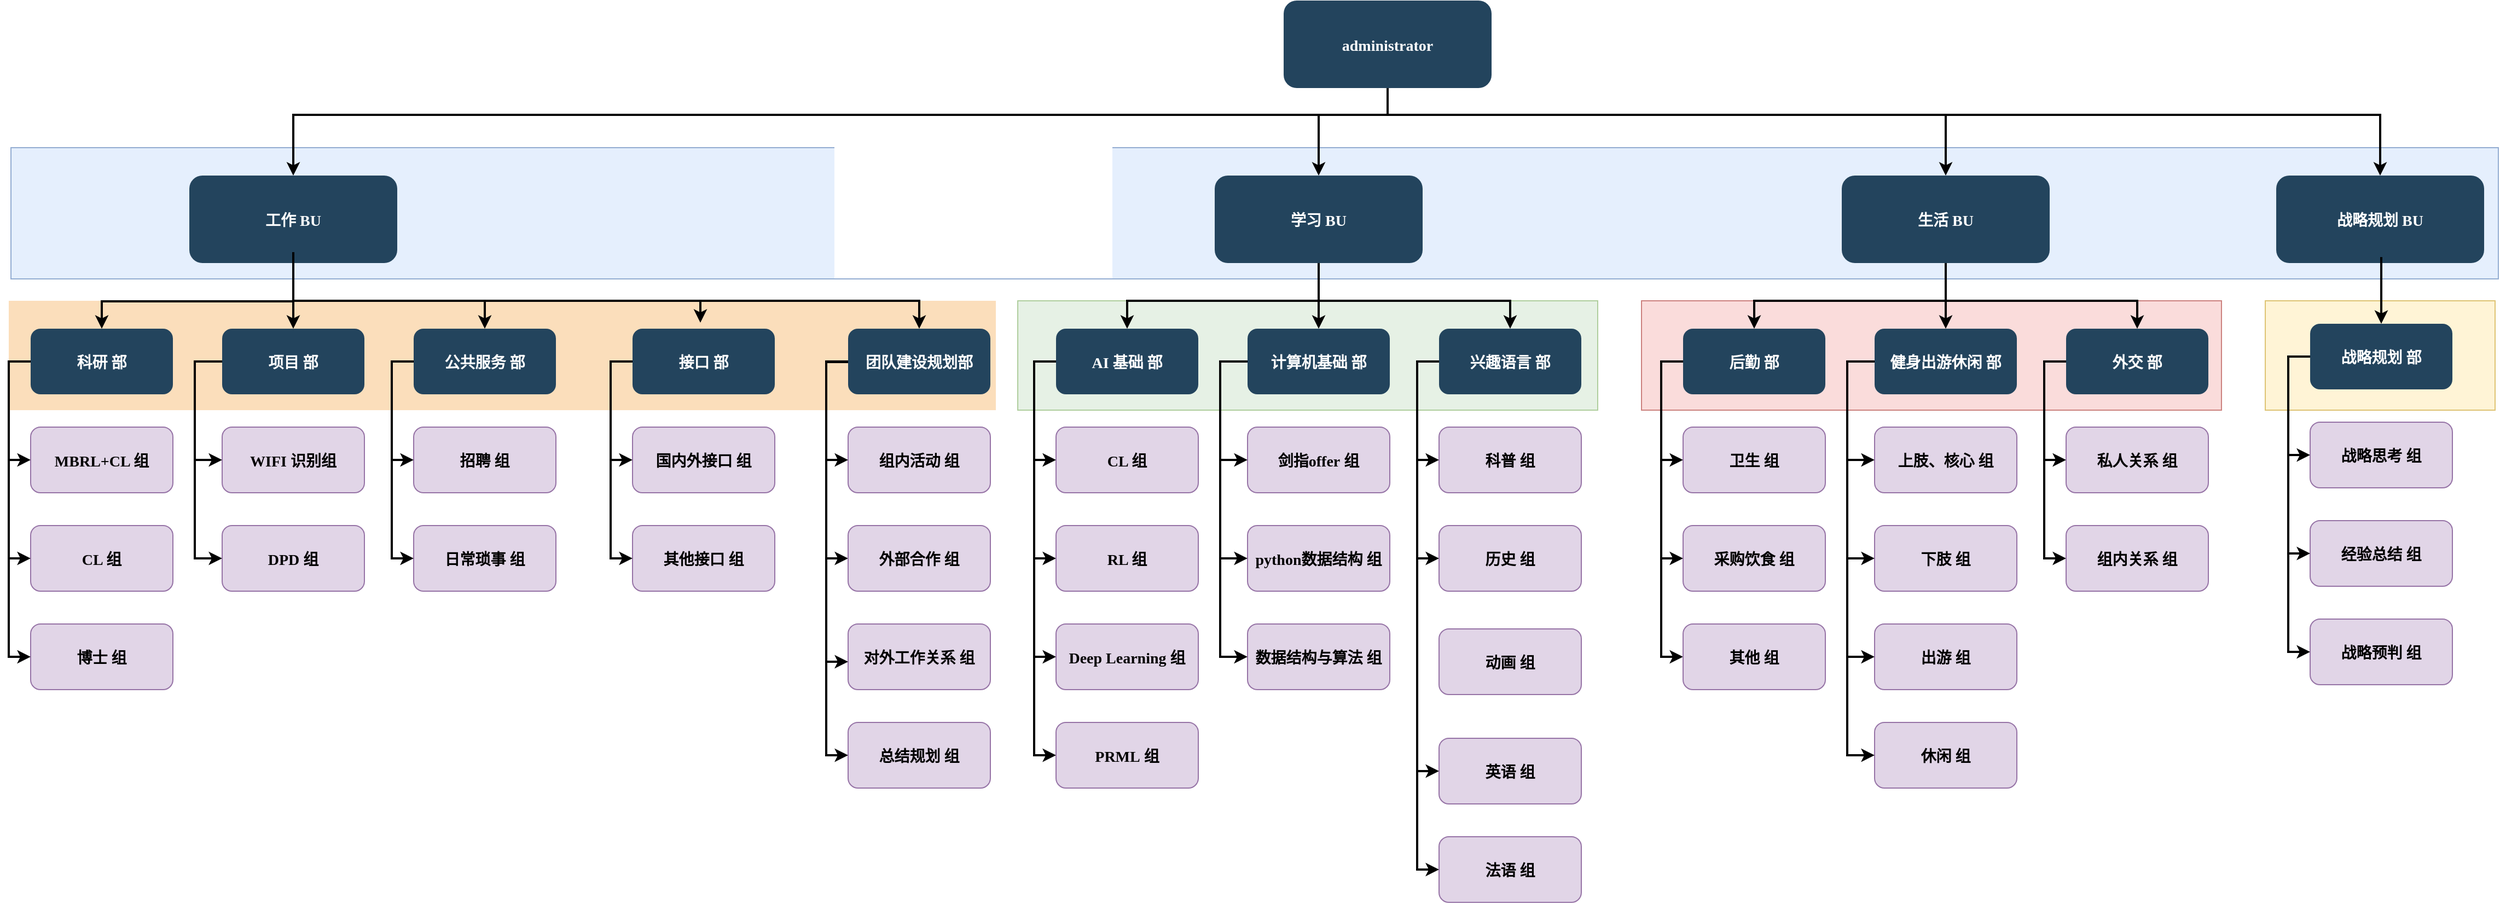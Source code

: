 <mxfile version="15.7.0" type="github">
  <diagram name="Page-1" id="2c0d36ab-eaac-3732-788b-9136903baeff">
    <mxGraphModel dx="1186" dy="527" grid="1" gridSize="10" guides="1" tooltips="1" connect="1" arrows="1" fold="1" page="1" pageScale="1.5" pageWidth="827" pageHeight="583" background="none" math="0" shadow="0">
      <root>
        <mxCell id="0" />
        <mxCell id="1" parent="0" />
        <mxCell id="0I2DTBCZ9cE8GuujWthC-199" value="" style="fillColor=#fff2cc;strokeColor=#d6b656;opacity=80;" parent="1" vertex="1">
          <mxGeometry x="2167" y="460" width="210" height="100" as="geometry" />
        </mxCell>
        <mxCell id="0I2DTBCZ9cE8GuujWthC-189" value="" style="fillColor=#f8cecc;strokeColor=#b85450;opacity=70;" parent="1" vertex="1">
          <mxGeometry x="1597" y="460" width="530" height="100" as="geometry" />
        </mxCell>
        <mxCell id="0I2DTBCZ9cE8GuujWthC-188" value="" style="fillColor=#d5e8d4;strokeColor=#82b366;opacity=60;" parent="1" vertex="1">
          <mxGeometry x="1027" y="460" width="530" height="100" as="geometry" />
        </mxCell>
        <mxCell id="0I2DTBCZ9cE8GuujWthC-185" value="" style="fillColor=#dae8fc;strokeColor=#6c8ebf;opacity=70;" parent="1" vertex="1">
          <mxGeometry x="107" y="320" width="2273" height="120" as="geometry" />
        </mxCell>
        <mxCell id="121" value="" style="fillColor=#F2931E;strokeColor=none;opacity=30;" parent="1" vertex="1">
          <mxGeometry x="105" y="460" width="902" height="100" as="geometry" />
        </mxCell>
        <mxCell id="2" value="administrator" style="rounded=1;fillColor=#23445D;gradientColor=none;strokeColor=none;fontColor=#FFFFFF;fontStyle=1;fontFamily=Tahoma;fontSize=14" parent="1" vertex="1">
          <mxGeometry x="1270" y="185.5" width="190" height="80" as="geometry" />
        </mxCell>
        <mxCell id="4" value="生活 BU" style="rounded=1;fillColor=#23445D;gradientColor=none;strokeColor=none;fontColor=#FFFFFF;fontStyle=1;fontFamily=Tahoma;fontSize=14" parent="1" vertex="1">
          <mxGeometry x="1780.0" y="345.5" width="190" height="80" as="geometry" />
        </mxCell>
        <mxCell id="9" value="" style="edgeStyle=elbowEdgeStyle;elbow=vertical;strokeWidth=2;rounded=0" parent="1" target="4" edge="1">
          <mxGeometry x="432" y="215.5" width="100" height="100" as="geometry">
            <mxPoint x="1365" y="270" as="sourcePoint" />
            <mxPoint x="532" y="215.5" as="targetPoint" />
            <Array as="points">
              <mxPoint x="1620" y="290" />
            </Array>
          </mxGeometry>
        </mxCell>
        <mxCell id="12" value="学习 BU" style="rounded=1;fillColor=#23445D;gradientColor=none;strokeColor=none;fontColor=#FFFFFF;fontStyle=1;fontFamily=Tahoma;fontSize=14" parent="1" vertex="1">
          <mxGeometry x="1207" y="345.5" width="190" height="80" as="geometry" />
        </mxCell>
        <mxCell id="13" value="工作 BU" style="rounded=1;fillColor=#23445D;gradientColor=none;strokeColor=none;fontColor=#FFFFFF;fontStyle=1;fontFamily=Tahoma;fontSize=14" parent="1" vertex="1">
          <mxGeometry x="270" y="345.5" width="190" height="80" as="geometry" />
        </mxCell>
        <mxCell id="25" value="AI 基础 部" style="rounded=1;fillColor=#23445D;gradientColor=none;strokeColor=none;fontColor=#FFFFFF;fontStyle=1;fontFamily=Tahoma;fontSize=14" parent="1" vertex="1">
          <mxGeometry x="1062" y="485.5" width="130" height="60" as="geometry" />
        </mxCell>
        <mxCell id="26" value="CL 组" style="rounded=1;fillColor=#e1d5e7;strokeColor=#9673a6;fontStyle=1;fontFamily=Tahoma;fontSize=14" parent="1" vertex="1">
          <mxGeometry x="1062" y="575.5" width="130" height="60" as="geometry" />
        </mxCell>
        <mxCell id="27" value="RL 组" style="rounded=1;fillColor=#e1d5e7;strokeColor=#9673a6;fontStyle=1;fontFamily=Tahoma;fontSize=14" parent="1" vertex="1">
          <mxGeometry x="1062" y="665.5" width="130" height="60" as="geometry" />
        </mxCell>
        <mxCell id="28" value="Deep Learning 组" style="rounded=1;fillColor=#e1d5e7;strokeColor=#9673a6;fontStyle=1;fontFamily=Tahoma;fontSize=14" parent="1" vertex="1">
          <mxGeometry x="1062" y="755.5" width="130" height="60" as="geometry" />
        </mxCell>
        <mxCell id="29" value="计算机基础 部" style="rounded=1;fillColor=#23445D;gradientColor=none;strokeColor=none;fontColor=#FFFFFF;fontStyle=1;fontFamily=Tahoma;fontSize=14" parent="1" vertex="1">
          <mxGeometry x="1237" y="485.5" width="130" height="60" as="geometry" />
        </mxCell>
        <mxCell id="30" value="剑指offer 组" style="rounded=1;fillColor=#e1d5e7;strokeColor=#9673a6;fontStyle=1;fontFamily=Tahoma;fontSize=14" parent="1" vertex="1">
          <mxGeometry x="1237" y="575.5" width="130" height="60" as="geometry" />
        </mxCell>
        <mxCell id="31" value="python数据结构 组" style="rounded=1;fillColor=#e1d5e7;strokeColor=#9673a6;fontStyle=1;fontFamily=Tahoma;fontSize=14" parent="1" vertex="1">
          <mxGeometry x="1237" y="665.5" width="130" height="60" as="geometry" />
        </mxCell>
        <mxCell id="32" value="数据结构与算法 组" style="rounded=1;fillColor=#e1d5e7;strokeColor=#9673a6;fontStyle=1;fontFamily=Tahoma;fontSize=14" parent="1" vertex="1">
          <mxGeometry x="1237" y="755.5" width="130" height="60" as="geometry" />
        </mxCell>
        <mxCell id="33" value="兴趣语言 部" style="rounded=1;fillColor=#23445D;gradientColor=none;strokeColor=none;fontColor=#FFFFFF;fontStyle=1;fontFamily=Tahoma;fontSize=14" parent="1" vertex="1">
          <mxGeometry x="1412" y="485.5" width="130" height="60" as="geometry" />
        </mxCell>
        <mxCell id="34" value="科普 组" style="rounded=1;fillColor=#e1d5e7;strokeColor=#9673a6;fontStyle=1;fontFamily=Tahoma;fontSize=14" parent="1" vertex="1">
          <mxGeometry x="1412" y="575.5" width="130" height="60" as="geometry" />
        </mxCell>
        <mxCell id="35" value="历史 组" style="rounded=1;fillColor=#e1d5e7;strokeColor=#9673a6;fontStyle=1;fontFamily=Tahoma;fontSize=14" parent="1" vertex="1">
          <mxGeometry x="1412" y="665.5" width="130" height="60" as="geometry" />
        </mxCell>
        <mxCell id="36" value="英语 组" style="rounded=1;fillColor=#e1d5e7;strokeColor=#9673a6;fontStyle=1;fontFamily=Tahoma;fontSize=14" parent="1" vertex="1">
          <mxGeometry x="1412" y="860" width="130" height="60" as="geometry" />
        </mxCell>
        <mxCell id="37" value="法语 组" style="rounded=1;fillColor=#e1d5e7;strokeColor=#9673a6;fontStyle=1;fontFamily=Tahoma;fontSize=14" parent="1" vertex="1">
          <mxGeometry x="1412" y="950" width="130" height="60" as="geometry" />
        </mxCell>
        <mxCell id="44" value="后勤 部" style="rounded=1;fillColor=#23445D;gradientColor=none;strokeColor=none;fontColor=#FFFFFF;fontStyle=1;fontFamily=Tahoma;fontSize=14" parent="1" vertex="1">
          <mxGeometry x="1635" y="485.5" width="130" height="60" as="geometry" />
        </mxCell>
        <mxCell id="45" value="卫生 组" style="rounded=1;fillColor=#e1d5e7;strokeColor=#9673a6;fontStyle=1;fontFamily=Tahoma;fontSize=14" parent="1" vertex="1">
          <mxGeometry x="1635" y="575.5" width="130" height="60" as="geometry" />
        </mxCell>
        <mxCell id="46" value="采购饮食 组" style="rounded=1;fillColor=#e1d5e7;strokeColor=#9673a6;fontStyle=1;fontFamily=Tahoma;fontSize=14" parent="1" vertex="1">
          <mxGeometry x="1635" y="665.5" width="130" height="60" as="geometry" />
        </mxCell>
        <mxCell id="48" value="健身出游休闲 部" style="rounded=1;fillColor=#23445D;gradientColor=none;strokeColor=none;fontColor=#FFFFFF;fontStyle=1;fontFamily=Tahoma;fontSize=14" parent="1" vertex="1">
          <mxGeometry x="1810" y="485.5" width="130" height="60" as="geometry" />
        </mxCell>
        <mxCell id="49" value="上肢、核心 组" style="rounded=1;fillColor=#e1d5e7;strokeColor=#9673a6;fontStyle=1;fontFamily=Tahoma;fontSize=14" parent="1" vertex="1">
          <mxGeometry x="1810" y="575.5" width="130" height="60" as="geometry" />
        </mxCell>
        <mxCell id="50" value="下肢 组" style="rounded=1;fillColor=#e1d5e7;strokeColor=#9673a6;fontStyle=1;fontFamily=Tahoma;fontSize=14" parent="1" vertex="1">
          <mxGeometry x="1810" y="665.5" width="130" height="60" as="geometry" />
        </mxCell>
        <mxCell id="51" value="出游 组" style="rounded=1;fillColor=#e1d5e7;strokeColor=#9673a6;fontStyle=1;fontFamily=Tahoma;fontSize=14" parent="1" vertex="1">
          <mxGeometry x="1810" y="755.5" width="130" height="60" as="geometry" />
        </mxCell>
        <mxCell id="52" value="外交 部" style="rounded=1;fillColor=#23445D;gradientColor=none;strokeColor=none;fontColor=#FFFFFF;fontStyle=1;fontFamily=Tahoma;fontSize=14" parent="1" vertex="1">
          <mxGeometry x="1985" y="485.5" width="130" height="60" as="geometry" />
        </mxCell>
        <mxCell id="53" value="私人关系 组" style="rounded=1;fillColor=#e1d5e7;strokeColor=#9673a6;fontStyle=1;fontFamily=Tahoma;fontSize=14" parent="1" vertex="1">
          <mxGeometry x="1985" y="575.5" width="130" height="60" as="geometry" />
        </mxCell>
        <mxCell id="54" value="组内关系 组" style="rounded=1;fillColor=#e1d5e7;strokeColor=#9673a6;fontStyle=1;fontFamily=Tahoma;fontSize=14" parent="1" vertex="1">
          <mxGeometry x="1985" y="665.5" width="130" height="60" as="geometry" />
        </mxCell>
        <mxCell id="59" value="" style="edgeStyle=elbowEdgeStyle;elbow=vertical;strokeWidth=2;rounded=0;entryX=0.5;entryY=0;entryDx=0;entryDy=0;" parent="1" target="12" edge="1">
          <mxGeometry x="442" y="225.5" width="100" height="100" as="geometry">
            <mxPoint x="1365" y="270" as="sourcePoint" />
            <mxPoint x="1562.0" y="345.5" as="targetPoint" />
            <Array as="points">
              <mxPoint x="1330" y="290" />
            </Array>
          </mxGeometry>
        </mxCell>
        <mxCell id="61" value="" style="edgeStyle=elbowEdgeStyle;elbow=vertical;strokeWidth=2;rounded=0" parent="1" source="2" target="13" edge="1">
          <mxGeometry x="72" y="135.5" width="100" height="100" as="geometry">
            <mxPoint x="72" y="235.5" as="sourcePoint" />
            <mxPoint x="172" y="135.5" as="targetPoint" />
            <Array as="points">
              <mxPoint x="860" y="290" />
            </Array>
          </mxGeometry>
        </mxCell>
        <mxCell id="70" value="" style="edgeStyle=elbowEdgeStyle;elbow=horizontal;strokeWidth=2;rounded=0" parent="1" source="25" target="26" edge="1">
          <mxGeometry x="622" y="165.5" width="100" height="100" as="geometry">
            <mxPoint x="622" y="265.5" as="sourcePoint" />
            <mxPoint x="722" y="165.5" as="targetPoint" />
            <Array as="points">
              <mxPoint x="1042" y="565.5" />
            </Array>
          </mxGeometry>
        </mxCell>
        <mxCell id="71" value="" style="edgeStyle=elbowEdgeStyle;elbow=horizontal;strokeWidth=2;rounded=0" parent="1" source="25" target="27" edge="1">
          <mxGeometry x="622" y="165.5" width="100" height="100" as="geometry">
            <mxPoint x="622" y="265.5" as="sourcePoint" />
            <mxPoint x="722" y="165.5" as="targetPoint" />
            <Array as="points">
              <mxPoint x="1042" y="605.5" />
            </Array>
          </mxGeometry>
        </mxCell>
        <mxCell id="72" value="" style="edgeStyle=elbowEdgeStyle;elbow=horizontal;strokeWidth=2;rounded=0" parent="1" source="25" target="28" edge="1">
          <mxGeometry x="622" y="165.5" width="100" height="100" as="geometry">
            <mxPoint x="622" y="265.5" as="sourcePoint" />
            <mxPoint x="722" y="165.5" as="targetPoint" />
            <Array as="points">
              <mxPoint x="1042" y="645.5" />
            </Array>
          </mxGeometry>
        </mxCell>
        <mxCell id="73" value="" style="edgeStyle=elbowEdgeStyle;elbow=horizontal;strokeWidth=2;rounded=0" parent="1" source="29" target="30" edge="1">
          <mxGeometry x="622" y="165.5" width="100" height="100" as="geometry">
            <mxPoint x="622" y="265.5" as="sourcePoint" />
            <mxPoint x="722" y="165.5" as="targetPoint" />
            <Array as="points">
              <mxPoint x="1212" y="565.5" />
            </Array>
          </mxGeometry>
        </mxCell>
        <mxCell id="74" value="" style="edgeStyle=elbowEdgeStyle;elbow=horizontal;strokeWidth=2;rounded=0" parent="1" source="29" target="31" edge="1">
          <mxGeometry x="622" y="165.5" width="100" height="100" as="geometry">
            <mxPoint x="622" y="265.5" as="sourcePoint" />
            <mxPoint x="722" y="165.5" as="targetPoint" />
            <Array as="points">
              <mxPoint x="1212" y="605.5" />
            </Array>
          </mxGeometry>
        </mxCell>
        <mxCell id="75" value="" style="edgeStyle=elbowEdgeStyle;elbow=horizontal;strokeWidth=2;rounded=0" parent="1" source="29" target="32" edge="1">
          <mxGeometry x="622" y="165.5" width="100" height="100" as="geometry">
            <mxPoint x="622" y="265.5" as="sourcePoint" />
            <mxPoint x="722" y="165.5" as="targetPoint" />
            <Array as="points">
              <mxPoint x="1212" y="645.5" />
            </Array>
          </mxGeometry>
        </mxCell>
        <mxCell id="76" value="" style="edgeStyle=elbowEdgeStyle;elbow=horizontal;strokeWidth=2;rounded=0" parent="1" source="33" target="34" edge="1">
          <mxGeometry x="622" y="165.5" width="100" height="100" as="geometry">
            <mxPoint x="622" y="265.5" as="sourcePoint" />
            <mxPoint x="722" y="165.5" as="targetPoint" />
            <Array as="points">
              <mxPoint x="1392" y="565.5" />
            </Array>
          </mxGeometry>
        </mxCell>
        <mxCell id="77" value="" style="edgeStyle=elbowEdgeStyle;elbow=horizontal;strokeWidth=2;rounded=0" parent="1" source="33" target="35" edge="1">
          <mxGeometry x="622" y="165.5" width="100" height="100" as="geometry">
            <mxPoint x="622" y="265.5" as="sourcePoint" />
            <mxPoint x="722" y="165.5" as="targetPoint" />
            <Array as="points">
              <mxPoint x="1392" y="605.5" />
            </Array>
          </mxGeometry>
        </mxCell>
        <mxCell id="78" value="" style="edgeStyle=elbowEdgeStyle;elbow=horizontal;strokeWidth=2;rounded=0" parent="1" source="33" target="36" edge="1">
          <mxGeometry x="622" y="165.5" width="100" height="100" as="geometry">
            <mxPoint x="622" y="265.5" as="sourcePoint" />
            <mxPoint x="722" y="165.5" as="targetPoint" />
            <Array as="points">
              <mxPoint x="1392" y="655.5" />
            </Array>
          </mxGeometry>
        </mxCell>
        <mxCell id="79" value="" style="edgeStyle=elbowEdgeStyle;elbow=horizontal;strokeWidth=2;rounded=0" parent="1" source="33" target="37" edge="1">
          <mxGeometry x="622" y="165.5" width="100" height="100" as="geometry">
            <mxPoint x="622" y="265.5" as="sourcePoint" />
            <mxPoint x="722" y="165.5" as="targetPoint" />
            <Array as="points">
              <mxPoint x="1392" y="695.5" />
            </Array>
          </mxGeometry>
        </mxCell>
        <mxCell id="84" value="" style="edgeStyle=elbowEdgeStyle;elbow=horizontal;strokeWidth=2;rounded=0;entryX=0;entryY=0.5;entryDx=0;entryDy=0;" parent="1" source="44" target="45" edge="1">
          <mxGeometry x="395" y="165.5" width="100" height="100" as="geometry">
            <mxPoint x="395" y="265.5" as="sourcePoint" />
            <mxPoint x="495" y="165.5" as="targetPoint" />
            <Array as="points">
              <mxPoint x="1615" y="575.5" />
            </Array>
          </mxGeometry>
        </mxCell>
        <mxCell id="85" value="" style="edgeStyle=elbowEdgeStyle;elbow=horizontal;strokeWidth=2;rounded=0" parent="1" source="44" target="46" edge="1">
          <mxGeometry x="395" y="165.5" width="100" height="100" as="geometry">
            <mxPoint x="395" y="265.5" as="sourcePoint" />
            <mxPoint x="495" y="165.5" as="targetPoint" />
            <Array as="points">
              <mxPoint x="1615" y="605.5" />
            </Array>
          </mxGeometry>
        </mxCell>
        <mxCell id="86" value="" style="edgeStyle=elbowEdgeStyle;elbow=horizontal;strokeWidth=2;rounded=0" parent="1" source="44" edge="1">
          <mxGeometry x="395" y="165.5" width="100" height="100" as="geometry">
            <mxPoint x="395" y="265.5" as="sourcePoint" />
            <mxPoint x="1635" y="785.5" as="targetPoint" />
            <Array as="points">
              <mxPoint x="1615" y="655.5" />
            </Array>
          </mxGeometry>
        </mxCell>
        <mxCell id="87" value="" style="edgeStyle=elbowEdgeStyle;elbow=horizontal;strokeWidth=2;rounded=0" parent="1" source="48" target="49" edge="1">
          <mxGeometry x="395" y="165.5" width="100" height="100" as="geometry">
            <mxPoint x="395" y="265.5" as="sourcePoint" />
            <mxPoint x="495" y="165.5" as="targetPoint" />
            <Array as="points">
              <mxPoint x="1785" y="565.5" />
            </Array>
          </mxGeometry>
        </mxCell>
        <mxCell id="88" value="" style="edgeStyle=elbowEdgeStyle;elbow=horizontal;strokeWidth=2;rounded=0" parent="1" source="48" target="50" edge="1">
          <mxGeometry x="395" y="165.5" width="100" height="100" as="geometry">
            <mxPoint x="395" y="265.5" as="sourcePoint" />
            <mxPoint x="495" y="165.5" as="targetPoint" />
            <Array as="points">
              <mxPoint x="1785" y="625.5" />
            </Array>
          </mxGeometry>
        </mxCell>
        <mxCell id="89" value="" style="edgeStyle=elbowEdgeStyle;elbow=horizontal;strokeWidth=2;rounded=0" parent="1" source="48" target="51" edge="1">
          <mxGeometry x="395" y="165.5" width="100" height="100" as="geometry">
            <mxPoint x="395" y="265.5" as="sourcePoint" />
            <mxPoint x="495" y="165.5" as="targetPoint" />
            <Array as="points">
              <mxPoint x="1785" y="655.5" />
            </Array>
          </mxGeometry>
        </mxCell>
        <mxCell id="90" value="" style="edgeStyle=elbowEdgeStyle;elbow=horizontal;strokeWidth=2;rounded=0" parent="1" source="52" target="53" edge="1">
          <mxGeometry x="395" y="165.5" width="100" height="100" as="geometry">
            <mxPoint x="395" y="265.5" as="sourcePoint" />
            <mxPoint x="495" y="165.5" as="targetPoint" />
            <Array as="points">
              <mxPoint x="1965" y="565.5" />
            </Array>
          </mxGeometry>
        </mxCell>
        <mxCell id="91" value="" style="edgeStyle=elbowEdgeStyle;elbow=horizontal;strokeWidth=2;rounded=0" parent="1" source="52" target="54" edge="1">
          <mxGeometry x="395" y="165.5" width="100" height="100" as="geometry">
            <mxPoint x="395" y="265.5" as="sourcePoint" />
            <mxPoint x="495" y="165.5" as="targetPoint" />
            <Array as="points">
              <mxPoint x="1965" y="605.5" />
            </Array>
          </mxGeometry>
        </mxCell>
        <mxCell id="100" value="" style="edgeStyle=elbowEdgeStyle;elbow=vertical;strokeWidth=2;rounded=0;exitX=0.5;exitY=1;exitDx=0;exitDy=0;" parent="1" source="12" target="25" edge="1">
          <mxGeometry x="449" y="135.5" width="100" height="100" as="geometry">
            <mxPoint x="449" y="235.5" as="sourcePoint" />
            <mxPoint x="549" y="135.5" as="targetPoint" />
            <Array as="points">
              <mxPoint x="1215" y="460" />
            </Array>
          </mxGeometry>
        </mxCell>
        <mxCell id="101" value="" style="edgeStyle=elbowEdgeStyle;elbow=vertical;strokeWidth=2;rounded=0" parent="1" source="12" target="29" edge="1">
          <mxGeometry x="449" y="135.5" width="100" height="100" as="geometry">
            <mxPoint x="449" y="235.5" as="sourcePoint" />
            <mxPoint x="549" y="135.5" as="targetPoint" />
          </mxGeometry>
        </mxCell>
        <mxCell id="102" value="" style="edgeStyle=elbowEdgeStyle;elbow=vertical;strokeWidth=2;rounded=0;exitX=0.5;exitY=1;exitDx=0;exitDy=0;" parent="1" source="12" target="33" edge="1">
          <mxGeometry x="449" y="135.5" width="100" height="100" as="geometry">
            <mxPoint x="449" y="235.5" as="sourcePoint" />
            <mxPoint x="549" y="135.5" as="targetPoint" />
            <Array as="points">
              <mxPoint x="1395" y="460" />
            </Array>
          </mxGeometry>
        </mxCell>
        <mxCell id="104" value="" style="edgeStyle=elbowEdgeStyle;elbow=vertical;strokeWidth=2;rounded=0" parent="1" source="4" target="48" edge="1">
          <mxGeometry x="395" y="145.5" width="100" height="100" as="geometry">
            <mxPoint x="395" y="245.5" as="sourcePoint" />
            <mxPoint x="495" y="145.5" as="targetPoint" />
          </mxGeometry>
        </mxCell>
        <mxCell id="105" value="" style="edgeStyle=elbowEdgeStyle;elbow=vertical;strokeWidth=2;rounded=0;exitX=0.5;exitY=1;exitDx=0;exitDy=0;" parent="1" source="4" target="44" edge="1">
          <mxGeometry x="395" y="145.5" width="100" height="100" as="geometry">
            <mxPoint x="395" y="245.5" as="sourcePoint" />
            <mxPoint x="495" y="145.5" as="targetPoint" />
            <Array as="points">
              <mxPoint x="1787" y="460" />
            </Array>
          </mxGeometry>
        </mxCell>
        <mxCell id="106" value="" style="edgeStyle=elbowEdgeStyle;elbow=vertical;strokeWidth=2;rounded=0;exitX=0.5;exitY=1;exitDx=0;exitDy=0;" parent="1" source="4" target="52" edge="1">
          <mxGeometry x="395" y="145.5" width="100" height="100" as="geometry">
            <mxPoint x="395" y="245.5" as="sourcePoint" />
            <mxPoint x="495" y="145.5" as="targetPoint" />
            <Array as="points">
              <mxPoint x="1957" y="460" />
            </Array>
          </mxGeometry>
        </mxCell>
        <mxCell id="0I2DTBCZ9cE8GuujWthC-127" value="科研 部" style="rounded=1;fillColor=#23445D;gradientColor=none;strokeColor=none;fontColor=#FFFFFF;fontStyle=1;fontFamily=Tahoma;fontSize=14" parent="1" vertex="1">
          <mxGeometry x="125" y="485.5" width="130" height="60" as="geometry" />
        </mxCell>
        <mxCell id="0I2DTBCZ9cE8GuujWthC-128" value="MBRL+CL 组" style="rounded=1;fillColor=#e1d5e7;strokeColor=#9673a6;fontStyle=1;fontFamily=Tahoma;fontSize=14" parent="1" vertex="1">
          <mxGeometry x="125" y="575.5" width="130" height="60" as="geometry" />
        </mxCell>
        <mxCell id="0I2DTBCZ9cE8GuujWthC-129" value="CL 组" style="rounded=1;fillColor=#e1d5e7;strokeColor=#9673a6;fontStyle=1;fontFamily=Tahoma;fontSize=14" parent="1" vertex="1">
          <mxGeometry x="125" y="665.5" width="130" height="60" as="geometry" />
        </mxCell>
        <mxCell id="0I2DTBCZ9cE8GuujWthC-131" value="项目 部" style="rounded=1;fillColor=#23445D;gradientColor=none;strokeColor=none;fontColor=#FFFFFF;fontStyle=1;fontFamily=Tahoma;fontSize=14" parent="1" vertex="1">
          <mxGeometry x="300" y="485.5" width="130" height="60" as="geometry" />
        </mxCell>
        <mxCell id="0I2DTBCZ9cE8GuujWthC-132" value="WIFI 识别组" style="rounded=1;fillColor=#e1d5e7;strokeColor=#9673a6;fontStyle=1;fontFamily=Tahoma;fontSize=14" parent="1" vertex="1">
          <mxGeometry x="300" y="575.5" width="130" height="60" as="geometry" />
        </mxCell>
        <mxCell id="0I2DTBCZ9cE8GuujWthC-133" value="DPD 组" style="rounded=1;fillColor=#e1d5e7;strokeColor=#9673a6;fontStyle=1;fontFamily=Tahoma;fontSize=14" parent="1" vertex="1">
          <mxGeometry x="300" y="665.5" width="130" height="60" as="geometry" />
        </mxCell>
        <mxCell id="0I2DTBCZ9cE8GuujWthC-135" value="公共服务 部" style="rounded=1;fillColor=#23445D;gradientColor=none;strokeColor=none;fontColor=#FFFFFF;fontStyle=1;fontFamily=Tahoma;fontSize=14" parent="1" vertex="1">
          <mxGeometry x="475" y="485.5" width="130" height="60" as="geometry" />
        </mxCell>
        <mxCell id="0I2DTBCZ9cE8GuujWthC-136" value="招聘 组" style="rounded=1;fillColor=#e1d5e7;strokeColor=#9673a6;fontStyle=1;fontFamily=Tahoma;fontSize=14" parent="1" vertex="1">
          <mxGeometry x="475" y="575.5" width="130" height="60" as="geometry" />
        </mxCell>
        <mxCell id="0I2DTBCZ9cE8GuujWthC-137" value="日常琐事 组" style="rounded=1;fillColor=#e1d5e7;strokeColor=#9673a6;fontStyle=1;fontFamily=Tahoma;fontSize=14" parent="1" vertex="1">
          <mxGeometry x="475" y="665.5" width="130" height="60" as="geometry" />
        </mxCell>
        <mxCell id="0I2DTBCZ9cE8GuujWthC-142" value="" style="edgeStyle=elbowEdgeStyle;elbow=horizontal;strokeWidth=2;rounded=0" parent="1" source="0I2DTBCZ9cE8GuujWthC-127" target="0I2DTBCZ9cE8GuujWthC-128" edge="1">
          <mxGeometry x="-315" y="165.5" width="100" height="100" as="geometry">
            <mxPoint x="-315" y="265.5" as="sourcePoint" />
            <mxPoint x="-215" y="165.5" as="targetPoint" />
            <Array as="points">
              <mxPoint x="105" y="565.5" />
            </Array>
          </mxGeometry>
        </mxCell>
        <mxCell id="0I2DTBCZ9cE8GuujWthC-143" value="" style="edgeStyle=elbowEdgeStyle;elbow=horizontal;strokeWidth=2;rounded=0" parent="1" source="0I2DTBCZ9cE8GuujWthC-127" target="0I2DTBCZ9cE8GuujWthC-129" edge="1">
          <mxGeometry x="-315" y="165.5" width="100" height="100" as="geometry">
            <mxPoint x="-315" y="265.5" as="sourcePoint" />
            <mxPoint x="-215" y="165.5" as="targetPoint" />
            <Array as="points">
              <mxPoint x="105" y="605.5" />
            </Array>
          </mxGeometry>
        </mxCell>
        <mxCell id="0I2DTBCZ9cE8GuujWthC-145" value="" style="edgeStyle=elbowEdgeStyle;elbow=horizontal;strokeWidth=2;rounded=0" parent="1" source="0I2DTBCZ9cE8GuujWthC-131" target="0I2DTBCZ9cE8GuujWthC-132" edge="1">
          <mxGeometry x="-315" y="165.5" width="100" height="100" as="geometry">
            <mxPoint x="-315" y="265.5" as="sourcePoint" />
            <mxPoint x="-215" y="165.5" as="targetPoint" />
            <Array as="points">
              <mxPoint x="275" y="565.5" />
            </Array>
          </mxGeometry>
        </mxCell>
        <mxCell id="0I2DTBCZ9cE8GuujWthC-146" value="" style="edgeStyle=elbowEdgeStyle;elbow=horizontal;strokeWidth=2;rounded=0" parent="1" source="0I2DTBCZ9cE8GuujWthC-131" target="0I2DTBCZ9cE8GuujWthC-133" edge="1">
          <mxGeometry x="-315" y="165.5" width="100" height="100" as="geometry">
            <mxPoint x="-315" y="265.5" as="sourcePoint" />
            <mxPoint x="-215" y="165.5" as="targetPoint" />
            <Array as="points">
              <mxPoint x="275" y="605.5" />
            </Array>
          </mxGeometry>
        </mxCell>
        <mxCell id="0I2DTBCZ9cE8GuujWthC-148" value="" style="edgeStyle=elbowEdgeStyle;elbow=horizontal;strokeWidth=2;rounded=0" parent="1" source="0I2DTBCZ9cE8GuujWthC-135" target="0I2DTBCZ9cE8GuujWthC-136" edge="1">
          <mxGeometry x="-315" y="165.5" width="100" height="100" as="geometry">
            <mxPoint x="-315" y="265.5" as="sourcePoint" />
            <mxPoint x="-215" y="165.5" as="targetPoint" />
            <Array as="points">
              <mxPoint x="455" y="565.5" />
            </Array>
          </mxGeometry>
        </mxCell>
        <mxCell id="0I2DTBCZ9cE8GuujWthC-149" value="" style="edgeStyle=elbowEdgeStyle;elbow=horizontal;strokeWidth=2;rounded=0" parent="1" source="0I2DTBCZ9cE8GuujWthC-135" target="0I2DTBCZ9cE8GuujWthC-137" edge="1">
          <mxGeometry x="-315" y="165.5" width="100" height="100" as="geometry">
            <mxPoint x="-315" y="265.5" as="sourcePoint" />
            <mxPoint x="-215" y="165.5" as="targetPoint" />
            <Array as="points">
              <mxPoint x="455" y="605.5" />
            </Array>
          </mxGeometry>
        </mxCell>
        <mxCell id="0I2DTBCZ9cE8GuujWthC-154" value="" style="edgeStyle=elbowEdgeStyle;elbow=vertical;strokeWidth=2;rounded=0" parent="1" target="0I2DTBCZ9cE8GuujWthC-127" edge="1">
          <mxGeometry x="-488" y="155.5" width="100" height="100" as="geometry">
            <mxPoint x="365" y="435.5" as="sourcePoint" />
            <mxPoint x="-388" y="155.5" as="targetPoint" />
          </mxGeometry>
        </mxCell>
        <mxCell id="0I2DTBCZ9cE8GuujWthC-155" value="" style="edgeStyle=elbowEdgeStyle;elbow=vertical;strokeWidth=2;rounded=0" parent="1" target="0I2DTBCZ9cE8GuujWthC-131" edge="1">
          <mxGeometry x="-488" y="155.5" width="100" height="100" as="geometry">
            <mxPoint x="365" y="435.5" as="sourcePoint" />
            <mxPoint x="-388" y="155.5" as="targetPoint" />
          </mxGeometry>
        </mxCell>
        <mxCell id="0I2DTBCZ9cE8GuujWthC-156" value="" style="edgeStyle=elbowEdgeStyle;elbow=vertical;strokeWidth=2;rounded=0;exitX=0.5;exitY=1;exitDx=0;exitDy=0;" parent="1" source="13" target="0I2DTBCZ9cE8GuujWthC-135" edge="1">
          <mxGeometry x="-488" y="155.5" width="100" height="100" as="geometry">
            <mxPoint x="365" y="435.5" as="sourcePoint" />
            <mxPoint x="-388" y="155.5" as="targetPoint" />
            <Array as="points">
              <mxPoint x="455" y="460" />
            </Array>
          </mxGeometry>
        </mxCell>
        <mxCell id="0I2DTBCZ9cE8GuujWthC-160" value="博士 组" style="rounded=1;fillColor=#e1d5e7;strokeColor=#9673a6;fontStyle=1;fontFamily=Tahoma;fontSize=14" parent="1" vertex="1">
          <mxGeometry x="125" y="755.5" width="130" height="60" as="geometry" />
        </mxCell>
        <mxCell id="0I2DTBCZ9cE8GuujWthC-162" value="" style="edgeStyle=elbowEdgeStyle;elbow=horizontal;strokeWidth=2;rounded=0;entryX=0;entryY=0.5;entryDx=0;entryDy=0;" parent="1" target="0I2DTBCZ9cE8GuujWthC-160" edge="1">
          <mxGeometry x="-315" y="165.5" width="100" height="100" as="geometry">
            <mxPoint x="125" y="515.5" as="sourcePoint" />
            <mxPoint x="125" y="695.5" as="targetPoint" />
            <Array as="points">
              <mxPoint x="105" y="605.5" />
            </Array>
          </mxGeometry>
        </mxCell>
        <mxCell id="0I2DTBCZ9cE8GuujWthC-163" value="团队建设规划部" style="rounded=1;fillColor=#23445D;gradientColor=none;strokeColor=none;fontColor=#FFFFFF;fontStyle=1;fontFamily=Tahoma;fontSize=14" parent="1" vertex="1">
          <mxGeometry x="872" y="485.5" width="130" height="60" as="geometry" />
        </mxCell>
        <mxCell id="0I2DTBCZ9cE8GuujWthC-164" value="" style="edgeStyle=elbowEdgeStyle;elbow=horizontal;strokeWidth=2;rounded=0" parent="1" edge="1">
          <mxGeometry x="82" y="165.5" width="100" height="100" as="geometry">
            <mxPoint x="872" y="516" as="sourcePoint" />
            <mxPoint x="872" y="695.5" as="targetPoint" />
            <Array as="points">
              <mxPoint x="852" y="605.5" />
            </Array>
          </mxGeometry>
        </mxCell>
        <mxCell id="0I2DTBCZ9cE8GuujWthC-165" value="组内活动 组" style="rounded=1;fillColor=#e1d5e7;strokeColor=#9673a6;fontStyle=1;fontFamily=Tahoma;fontSize=14" parent="1" vertex="1">
          <mxGeometry x="872" y="575.5" width="130" height="60" as="geometry" />
        </mxCell>
        <mxCell id="0I2DTBCZ9cE8GuujWthC-166" value="" style="edgeStyle=elbowEdgeStyle;elbow=vertical;strokeWidth=2;rounded=0;exitX=0.5;exitY=1;exitDx=0;exitDy=0;entryX=0.5;entryY=0;entryDx=0;entryDy=0;" parent="1" target="0I2DTBCZ9cE8GuujWthC-163" edge="1">
          <mxGeometry x="-488" y="155.5" width="100" height="100" as="geometry">
            <mxPoint x="365" y="415.5" as="sourcePoint" />
            <mxPoint x="715" y="480" as="targetPoint" />
            <Array as="points">
              <mxPoint x="455" y="460" />
            </Array>
          </mxGeometry>
        </mxCell>
        <mxCell id="0I2DTBCZ9cE8GuujWthC-168" value="接口 部" style="rounded=1;fillColor=#23445D;gradientColor=none;strokeColor=none;fontColor=#FFFFFF;fontStyle=1;fontFamily=Tahoma;fontSize=14" parent="1" vertex="1">
          <mxGeometry x="675" y="485.5" width="130" height="60" as="geometry" />
        </mxCell>
        <mxCell id="0I2DTBCZ9cE8GuujWthC-169" value="国内外接口 组" style="rounded=1;fillColor=#e1d5e7;strokeColor=#9673a6;fontStyle=1;fontFamily=Tahoma;fontSize=14" parent="1" vertex="1">
          <mxGeometry x="675" y="575.5" width="130" height="60" as="geometry" />
        </mxCell>
        <mxCell id="0I2DTBCZ9cE8GuujWthC-170" value="其他接口 组" style="rounded=1;fillColor=#e1d5e7;strokeColor=#9673a6;fontStyle=1;fontFamily=Tahoma;fontSize=14" parent="1" vertex="1">
          <mxGeometry x="675" y="665.5" width="130" height="60" as="geometry" />
        </mxCell>
        <mxCell id="0I2DTBCZ9cE8GuujWthC-171" value="" style="edgeStyle=elbowEdgeStyle;elbow=horizontal;strokeWidth=2;rounded=0" parent="1" edge="1">
          <mxGeometry x="-115" y="165.5" width="100" height="100" as="geometry">
            <mxPoint x="675" y="515.5" as="sourcePoint" />
            <mxPoint x="675" y="695.5" as="targetPoint" />
            <Array as="points">
              <mxPoint x="655" y="605.5" />
            </Array>
          </mxGeometry>
        </mxCell>
        <mxCell id="0I2DTBCZ9cE8GuujWthC-172" value="" style="edgeStyle=elbowEdgeStyle;elbow=horizontal;strokeWidth=2;rounded=0" parent="1" edge="1">
          <mxGeometry x="-115" y="165.5" width="100" height="100" as="geometry">
            <mxPoint x="675" y="515.5" as="sourcePoint" />
            <mxPoint x="675" y="605.5" as="targetPoint" />
            <Array as="points">
              <mxPoint x="655" y="565.5" />
            </Array>
          </mxGeometry>
        </mxCell>
        <mxCell id="0I2DTBCZ9cE8GuujWthC-173" value="" style="edgeStyle=elbowEdgeStyle;elbow=horizontal;strokeWidth=2;rounded=0" parent="1" edge="1">
          <mxGeometry x="82" y="165.5" width="100" height="100" as="geometry">
            <mxPoint x="872" y="515.5" as="sourcePoint" />
            <mxPoint x="872" y="605.5" as="targetPoint" />
            <Array as="points">
              <mxPoint x="852" y="565.5" />
            </Array>
          </mxGeometry>
        </mxCell>
        <mxCell id="0I2DTBCZ9cE8GuujWthC-174" value="外部合作 组" style="rounded=1;fillColor=#e1d5e7;strokeColor=#9673a6;fontStyle=1;fontFamily=Tahoma;fontSize=14" parent="1" vertex="1">
          <mxGeometry x="872" y="665.5" width="130" height="60" as="geometry" />
        </mxCell>
        <mxCell id="0I2DTBCZ9cE8GuujWthC-175" value="对外工作关系 组" style="rounded=1;fillColor=#e1d5e7;strokeColor=#9673a6;fontStyle=1;fontFamily=Tahoma;fontSize=14" parent="1" vertex="1">
          <mxGeometry x="872" y="755.5" width="130" height="60" as="geometry" />
        </mxCell>
        <mxCell id="0I2DTBCZ9cE8GuujWthC-176" value="" style="edgeStyle=elbowEdgeStyle;elbow=horizontal;strokeWidth=2;rounded=0" parent="1" edge="1">
          <mxGeometry x="82" y="165" width="100" height="100" as="geometry">
            <mxPoint x="872" y="515.5" as="sourcePoint" />
            <mxPoint x="872" y="790" as="targetPoint" />
            <Array as="points">
              <mxPoint x="852" y="605" />
            </Array>
          </mxGeometry>
        </mxCell>
        <mxCell id="0I2DTBCZ9cE8GuujWthC-177" value="总结规划 组" style="rounded=1;fillColor=#e1d5e7;strokeColor=#9673a6;fontStyle=1;fontFamily=Tahoma;fontSize=14" parent="1" vertex="1">
          <mxGeometry x="872" y="845.5" width="130" height="60" as="geometry" />
        </mxCell>
        <mxCell id="0I2DTBCZ9cE8GuujWthC-178" value="" style="edgeStyle=elbowEdgeStyle;elbow=horizontal;strokeWidth=2;rounded=0;entryX=0;entryY=0.5;entryDx=0;entryDy=0;" parent="1" target="0I2DTBCZ9cE8GuujWthC-177" edge="1">
          <mxGeometry x="82" y="165" width="100" height="100" as="geometry">
            <mxPoint x="872" y="515.5" as="sourcePoint" />
            <mxPoint x="872" y="790" as="targetPoint" />
            <Array as="points">
              <mxPoint x="852" y="605" />
            </Array>
          </mxGeometry>
        </mxCell>
        <mxCell id="0I2DTBCZ9cE8GuujWthC-179" value="PRML 组" style="rounded=1;fillColor=#e1d5e7;strokeColor=#9673a6;fontStyle=1;fontFamily=Tahoma;fontSize=14" parent="1" vertex="1">
          <mxGeometry x="1062" y="845.5" width="130" height="60" as="geometry" />
        </mxCell>
        <mxCell id="0I2DTBCZ9cE8GuujWthC-181" value="" style="edgeStyle=elbowEdgeStyle;elbow=horizontal;strokeWidth=2;rounded=0;entryX=0;entryY=0.5;entryDx=0;entryDy=0;exitX=0;exitY=0.5;exitDx=0;exitDy=0;" parent="1" source="25" target="0I2DTBCZ9cE8GuujWthC-179" edge="1">
          <mxGeometry x="622" y="170" width="100" height="100" as="geometry">
            <mxPoint x="1062" y="520" as="sourcePoint" />
            <mxPoint x="1062" y="790" as="targetPoint" />
            <Array as="points">
              <mxPoint x="1042" y="650" />
            </Array>
          </mxGeometry>
        </mxCell>
        <mxCell id="0I2DTBCZ9cE8GuujWthC-182" value="其他 组" style="rounded=1;fillColor=#e1d5e7;strokeColor=#9673a6;fontStyle=1;fontFamily=Tahoma;fontSize=14" parent="1" vertex="1">
          <mxGeometry x="1635" y="755.5" width="130" height="60" as="geometry" />
        </mxCell>
        <mxCell id="0I2DTBCZ9cE8GuujWthC-186" value="动画 组" style="rounded=1;fillColor=#e1d5e7;strokeColor=#9673a6;fontStyle=1;fontFamily=Tahoma;fontSize=14" parent="1" vertex="1">
          <mxGeometry x="1412" y="760" width="130" height="60" as="geometry" />
        </mxCell>
        <mxCell id="0I2DTBCZ9cE8GuujWthC-187" value="" style="edgeStyle=elbowEdgeStyle;elbow=vertical;strokeWidth=2;rounded=0;exitX=0.5;exitY=1;exitDx=0;exitDy=0;" parent="1" source="13" edge="1">
          <mxGeometry x="-286" y="160" width="100" height="100" as="geometry">
            <mxPoint x="567" y="420" as="sourcePoint" />
            <mxPoint x="737" y="480" as="targetPoint" />
            <Array as="points">
              <mxPoint x="557" y="460" />
            </Array>
          </mxGeometry>
        </mxCell>
        <mxCell id="0I2DTBCZ9cE8GuujWthC-190" value="战略规划 BU" style="rounded=1;fillColor=#23445D;gradientColor=none;strokeColor=none;fontColor=#FFFFFF;fontStyle=1;fontFamily=Tahoma;fontSize=14" parent="1" vertex="1">
          <mxGeometry x="2177" y="345.5" width="190" height="80" as="geometry" />
        </mxCell>
        <mxCell id="0I2DTBCZ9cE8GuujWthC-191" value="" style="edgeStyle=elbowEdgeStyle;elbow=vertical;strokeWidth=2;rounded=0;entryX=0.5;entryY=0;entryDx=0;entryDy=0;exitX=0.5;exitY=1;exitDx=0;exitDy=0;" parent="1" source="2" target="0I2DTBCZ9cE8GuujWthC-190" edge="1">
          <mxGeometry x="442" y="225.5" width="100" height="100" as="geometry">
            <mxPoint x="1173.5" y="275.5" as="sourcePoint" />
            <mxPoint x="1885" y="355.5" as="targetPoint" />
            <Array as="points">
              <mxPoint x="1810" y="290" />
              <mxPoint x="1577" y="210" />
              <mxPoint x="1425" y="310" />
            </Array>
          </mxGeometry>
        </mxCell>
        <mxCell id="0I2DTBCZ9cE8GuujWthC-192" value="战略规划 部" style="rounded=1;fillColor=#23445D;gradientColor=none;strokeColor=none;fontColor=#FFFFFF;fontStyle=1;fontFamily=Tahoma;fontSize=14" parent="1" vertex="1">
          <mxGeometry x="2208" y="481.0" width="130" height="60" as="geometry" />
        </mxCell>
        <mxCell id="0I2DTBCZ9cE8GuujWthC-193" value="战略思考 组" style="rounded=1;fillColor=#e1d5e7;strokeColor=#9673a6;fontStyle=1;fontFamily=Tahoma;fontSize=14" parent="1" vertex="1">
          <mxGeometry x="2208" y="571" width="130" height="60" as="geometry" />
        </mxCell>
        <mxCell id="0I2DTBCZ9cE8GuujWthC-194" value="经验总结 组" style="rounded=1;fillColor=#e1d5e7;strokeColor=#9673a6;fontStyle=1;fontFamily=Tahoma;fontSize=14" parent="1" vertex="1">
          <mxGeometry x="2208" y="661" width="130" height="60" as="geometry" />
        </mxCell>
        <mxCell id="0I2DTBCZ9cE8GuujWthC-195" value="" style="edgeStyle=elbowEdgeStyle;elbow=horizontal;strokeWidth=2;rounded=0" parent="1" target="0I2DTBCZ9cE8GuujWthC-193" edge="1">
          <mxGeometry x="618" y="161" width="100" height="100" as="geometry">
            <mxPoint x="2208" y="511" as="sourcePoint" />
            <mxPoint x="718" y="161" as="targetPoint" />
            <Array as="points">
              <mxPoint x="2188" y="561" />
            </Array>
          </mxGeometry>
        </mxCell>
        <mxCell id="0I2DTBCZ9cE8GuujWthC-196" value="" style="edgeStyle=elbowEdgeStyle;elbow=horizontal;strokeWidth=2;rounded=0" parent="1" target="0I2DTBCZ9cE8GuujWthC-194" edge="1">
          <mxGeometry x="618" y="161" width="100" height="100" as="geometry">
            <mxPoint x="2208" y="511" as="sourcePoint" />
            <mxPoint x="718" y="161" as="targetPoint" />
            <Array as="points">
              <mxPoint x="2188" y="601" />
            </Array>
          </mxGeometry>
        </mxCell>
        <mxCell id="0I2DTBCZ9cE8GuujWthC-197" value="战略预判 组" style="rounded=1;fillColor=#e1d5e7;strokeColor=#9673a6;fontStyle=1;fontFamily=Tahoma;fontSize=14" parent="1" vertex="1">
          <mxGeometry x="2208" y="751" width="130" height="60" as="geometry" />
        </mxCell>
        <mxCell id="0I2DTBCZ9cE8GuujWthC-198" value="" style="edgeStyle=elbowEdgeStyle;elbow=horizontal;strokeWidth=2;rounded=0;entryX=0;entryY=0.5;entryDx=0;entryDy=0;exitX=0;exitY=0.5;exitDx=0;exitDy=0;" parent="1" source="0I2DTBCZ9cE8GuujWthC-192" target="0I2DTBCZ9cE8GuujWthC-197" edge="1">
          <mxGeometry x="628" y="171" width="100" height="100" as="geometry">
            <mxPoint x="2208" y="515.5" as="sourcePoint" />
            <mxPoint x="2218" y="701" as="targetPoint" />
            <Array as="points">
              <mxPoint x="2188" y="655.5" />
            </Array>
          </mxGeometry>
        </mxCell>
        <mxCell id="0I2DTBCZ9cE8GuujWthC-200" value="" style="edgeStyle=elbowEdgeStyle;elbow=vertical;strokeWidth=2;rounded=0;entryX=0.5;entryY=0;entryDx=0;entryDy=0;" parent="1" target="0I2DTBCZ9cE8GuujWthC-192" edge="1">
          <mxGeometry x="800" y="135.5" width="100" height="100" as="geometry">
            <mxPoint x="2273" y="420" as="sourcePoint" />
            <mxPoint x="2455" y="475.5" as="targetPoint" />
            <Array as="points">
              <mxPoint x="2362" y="450" />
            </Array>
          </mxGeometry>
        </mxCell>
        <mxCell id="0I2DTBCZ9cE8GuujWthC-201" value="休闲 组" style="rounded=1;fillColor=#e1d5e7;strokeColor=#9673a6;fontStyle=1;fontFamily=Tahoma;fontSize=14" parent="1" vertex="1">
          <mxGeometry x="1810" y="845.5" width="130" height="60" as="geometry" />
        </mxCell>
        <mxCell id="0I2DTBCZ9cE8GuujWthC-203" value="" style="edgeStyle=elbowEdgeStyle;elbow=horizontal;strokeWidth=2;rounded=0;entryX=0;entryY=0.5;entryDx=0;entryDy=0;exitX=0;exitY=0.5;exitDx=0;exitDy=0;" parent="1" source="48" target="0I2DTBCZ9cE8GuujWthC-201" edge="1">
          <mxGeometry x="395" y="175.5" width="100" height="100" as="geometry">
            <mxPoint x="1810" y="525.5" as="sourcePoint" />
            <mxPoint x="1810" y="795.5" as="targetPoint" />
            <Array as="points">
              <mxPoint x="1785" y="665.5" />
            </Array>
          </mxGeometry>
        </mxCell>
      </root>
    </mxGraphModel>
  </diagram>
</mxfile>
